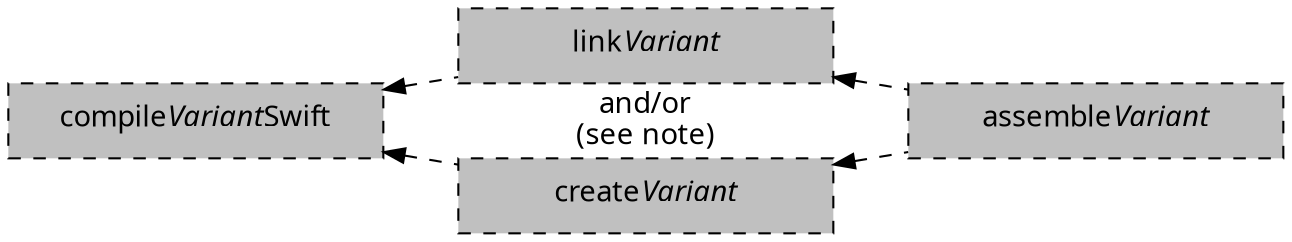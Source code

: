 // Copyright 2018 the original author or authors.
//
// Licensed under the Apache License, Version 2.0 (the "License");
// you may not use this file except in compliance with the License.
// You may obtain a copy of the License at
//
//      http://www.apache.org/licenses/LICENSE-2.0
//
// Unless required by applicable law or agreed to in writing, software
// distributed under the License is distributed on an "AS IS" BASIS,
// WITHOUT WARRANTIES OR CONDITIONS OF ANY KIND, either express or implied.
// See the License for the specific language governing permissions and
// limitations under the License.

// dot -Tpng subprojects/docs/src/docs/userguide/img/swift-library-variant-task-graph.dot > subprojects/docs/src/docs/userguide/img/swift-library-variant-task-graph.png
digraph swiftLibraryVariantTaskGraph {
  graph [ dpi = 100, fontname="Sans"];
  node [fontname = "Sans"];
  edge [fontname = "Sans"];
  node [shape=rectangle, fixedsize=true, width=2.5, height=0.5];
  node [style="dashed,filled", fillcolor=grey]
  rankdir=LR

  compileVariantSwift -> {linkVariant, createVariant} -> assembleVariant [dir=back, style=dashed]
  compileVariantSwift[label=<compile<i>Variant</i>Swift>]
  linkVariant[label=<link<i>Variant</i>>]
  createVariant[label=<create<i>Variant</i>>]
  assembleVariant[label=<assemble<i>Variant</i>>]

  // Adds linkage text between link* and create*
  linkVariant -> linkageText -> createVariant [style=invis]
  {rank=same linkVariant linkageText createVariant}
  linkageText[shape=plain, label="and/or\n(see note)"]
}